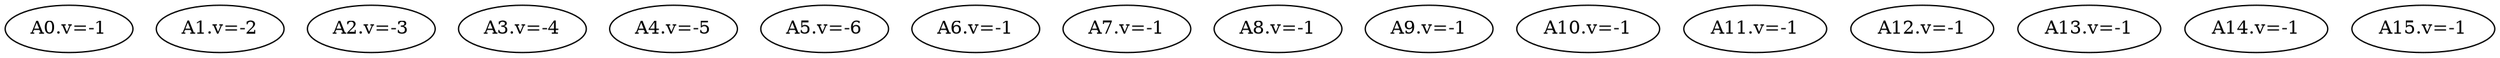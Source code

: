 digraph {
A0 [label="A0.v=-1"]
A1 [label="A1.v=-2"]
A2 [label="A2.v=-3"]
A3 [label="A3.v=-4"]
A4 [label="A4.v=-5"]
A5 [label="A5.v=-6"]
A6 [label="A6.v=-1"]
A7 [label="A7.v=-1"]
A8 [label="A8.v=-1"]
A9 [label="A9.v=-1"]
A10 [label="A10.v=-1"]
A11 [label="A11.v=-1"]
A12 [label="A12.v=-1"]
A13 [label="A13.v=-1"]
A14 [label="A14.v=-1"]
A15 [label="A15.v=-1"]
}
